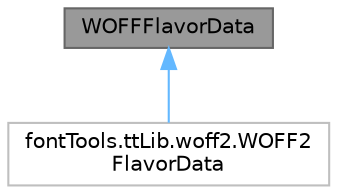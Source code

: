 digraph "WOFFFlavorData"
{
 // LATEX_PDF_SIZE
  bgcolor="transparent";
  edge [fontname=Helvetica,fontsize=10,labelfontname=Helvetica,labelfontsize=10];
  node [fontname=Helvetica,fontsize=10,shape=box,height=0.2,width=0.4];
  Node1 [id="Node000001",label="WOFFFlavorData",height=0.2,width=0.4,color="gray40", fillcolor="grey60", style="filled", fontcolor="black",tooltip=" "];
  Node1 -> Node2 [id="edge2_Node000001_Node000002",dir="back",color="steelblue1",style="solid",tooltip=" "];
  Node2 [id="Node000002",label="fontTools.ttLib.woff2.WOFF2\lFlavorData",height=0.2,width=0.4,color="grey75", fillcolor="white", style="filled",URL="$d2/d45/classfontTools_1_1ttLib_1_1woff2_1_1WOFF2FlavorData.html",tooltip=" "];
}
